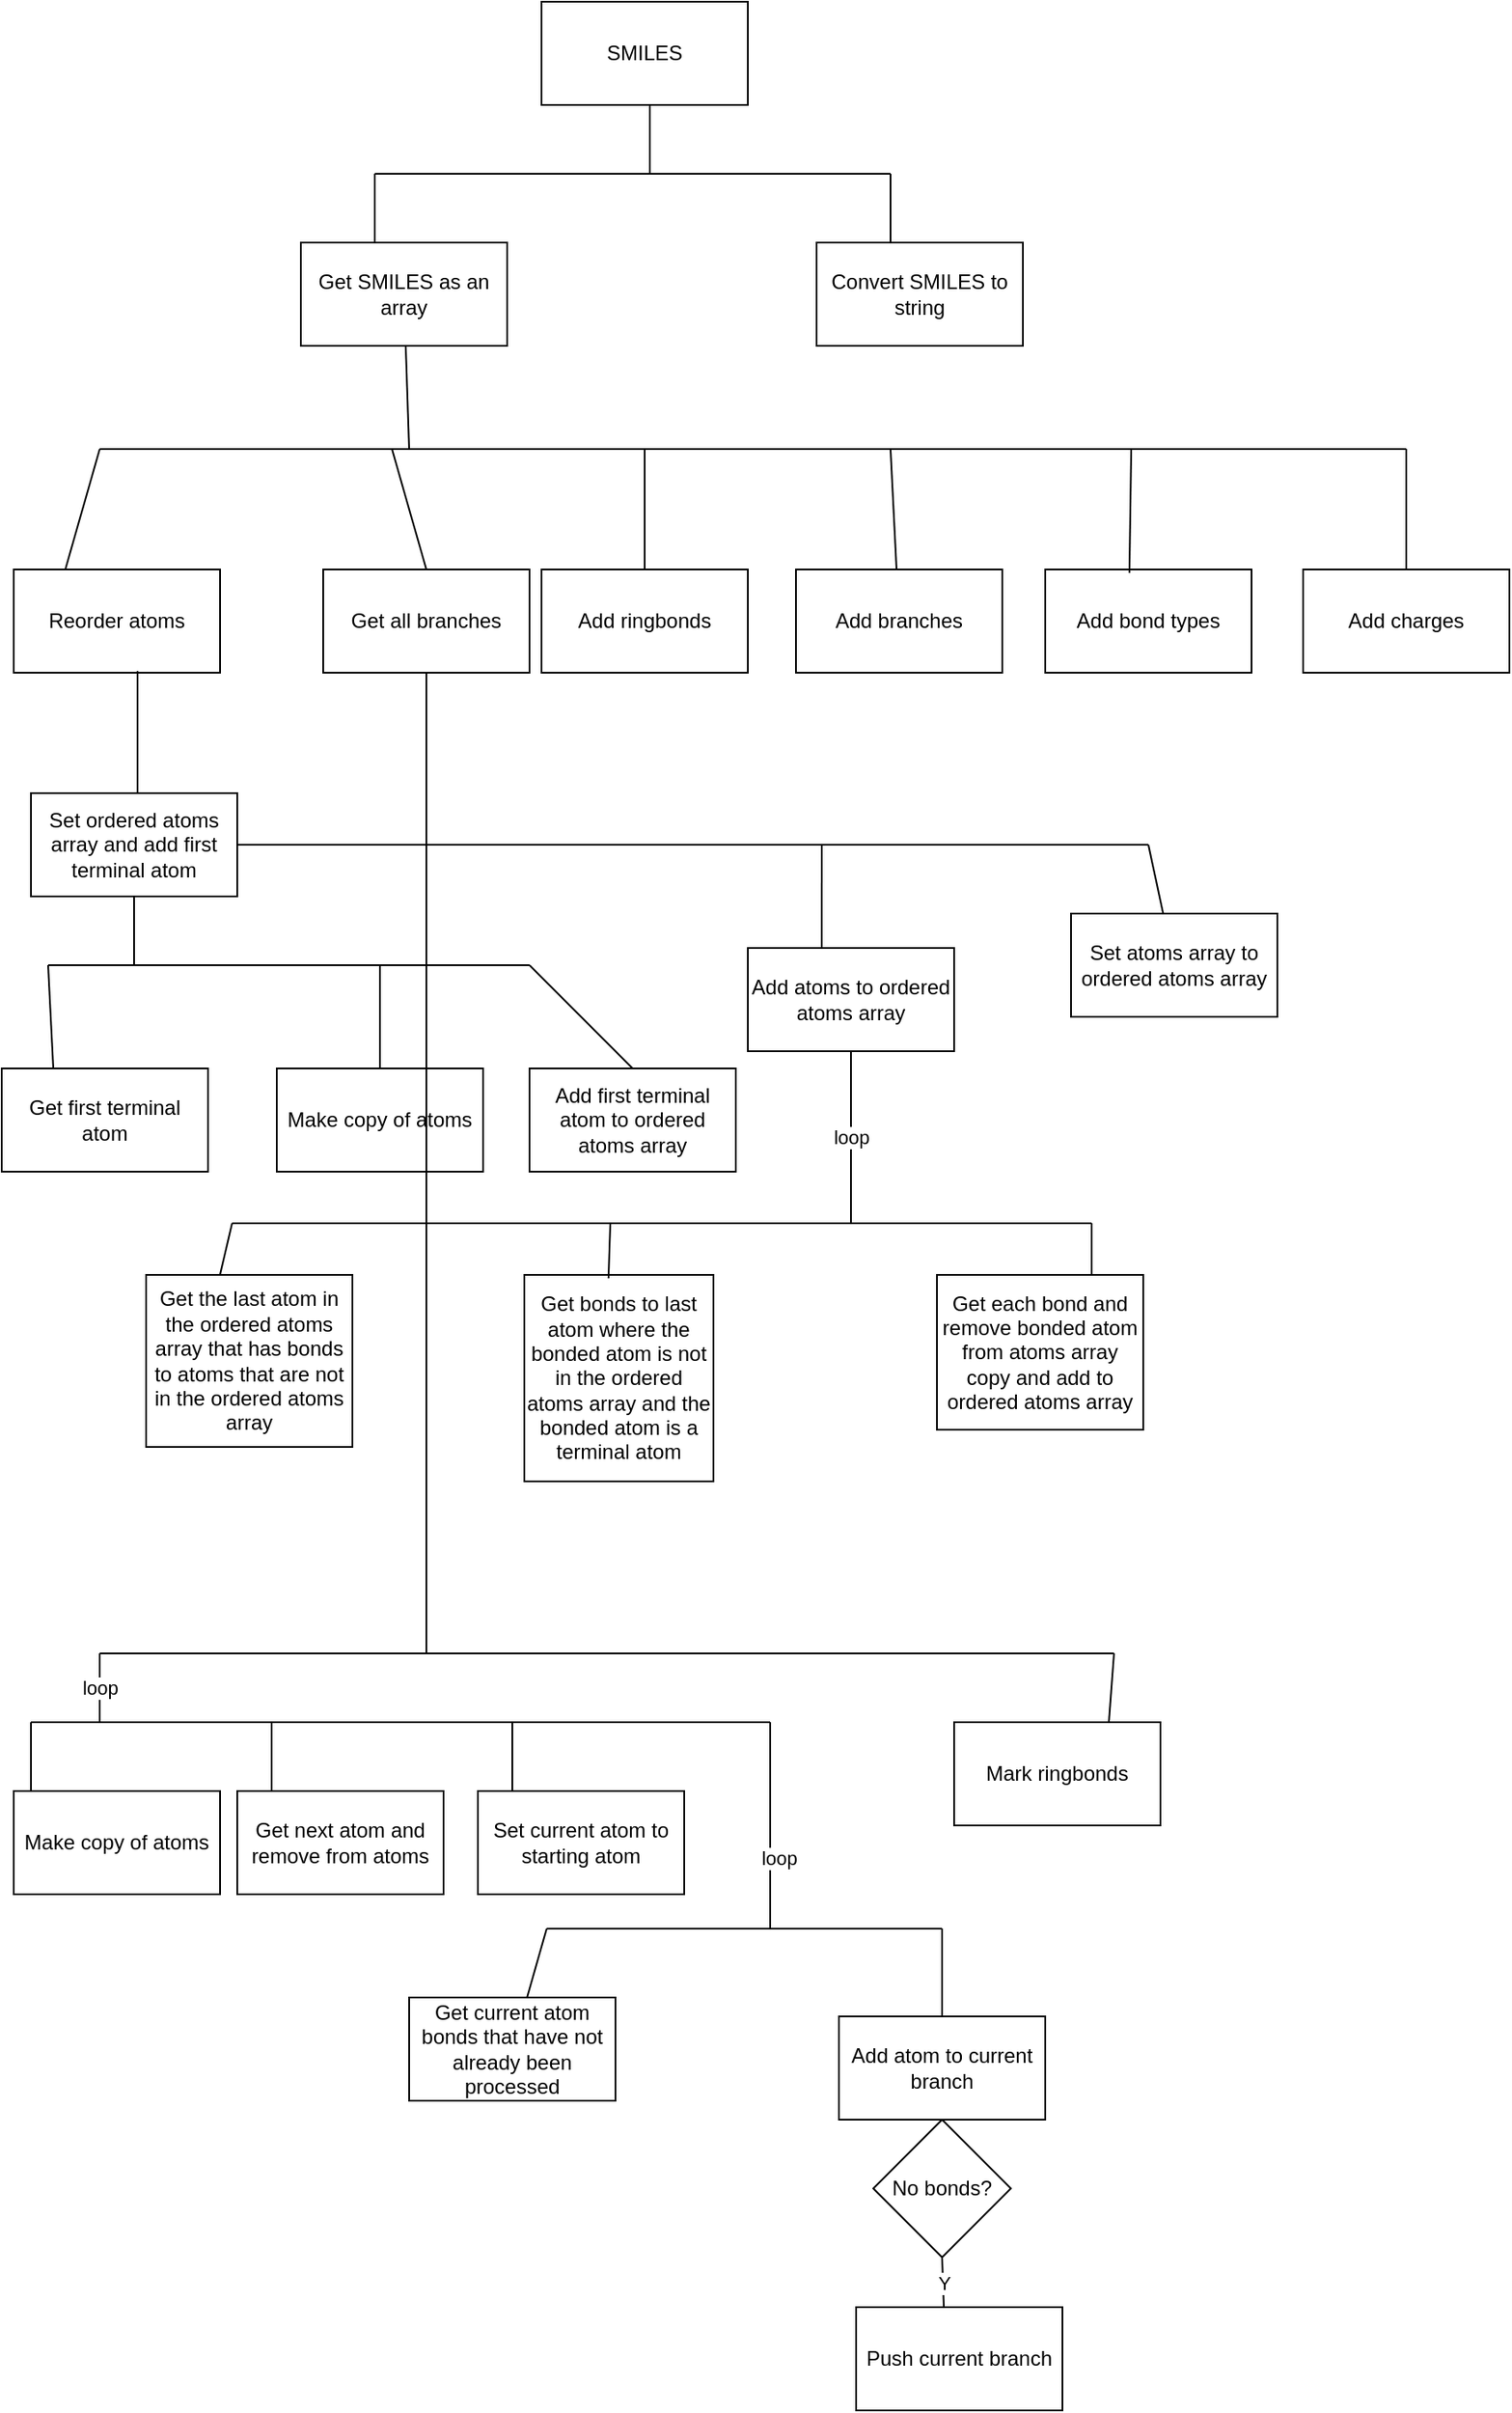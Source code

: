 <mxfile version="21.1.2" type="device">
  <diagram id="C5RBs43oDa-KdzZeNtuy" name="Page-1">
    <mxGraphModel dx="1349" dy="843" grid="1" gridSize="10" guides="1" tooltips="1" connect="1" arrows="1" fold="1" page="1" pageScale="1" pageWidth="1169" pageHeight="827" math="0" shadow="0">
      <root>
        <mxCell id="WIyWlLk6GJQsqaUBKTNV-0" />
        <mxCell id="WIyWlLk6GJQsqaUBKTNV-1" parent="WIyWlLk6GJQsqaUBKTNV-0" />
        <mxCell id="Bn8UO2Z1EcofimqB7ccs-1" value="SMILES" style="rounded=0;whiteSpace=wrap;html=1;" parent="WIyWlLk6GJQsqaUBKTNV-1" vertex="1">
          <mxGeometry x="317" y="40" width="120" height="60" as="geometry" />
        </mxCell>
        <mxCell id="Bn8UO2Z1EcofimqB7ccs-2" value="" style="endArrow=none;html=1;rounded=0;" parent="WIyWlLk6GJQsqaUBKTNV-1" edge="1">
          <mxGeometry width="50" height="50" relative="1" as="geometry">
            <mxPoint x="380" y="140" as="sourcePoint" />
            <mxPoint x="380" y="100" as="targetPoint" />
          </mxGeometry>
        </mxCell>
        <mxCell id="Bn8UO2Z1EcofimqB7ccs-3" value="" style="endArrow=none;html=1;rounded=0;" parent="WIyWlLk6GJQsqaUBKTNV-1" edge="1">
          <mxGeometry width="50" height="50" relative="1" as="geometry">
            <mxPoint x="220" y="140" as="sourcePoint" />
            <mxPoint x="520" y="140" as="targetPoint" />
          </mxGeometry>
        </mxCell>
        <mxCell id="Bn8UO2Z1EcofimqB7ccs-4" value="" style="endArrow=none;html=1;rounded=0;" parent="WIyWlLk6GJQsqaUBKTNV-1" edge="1">
          <mxGeometry width="50" height="50" relative="1" as="geometry">
            <mxPoint x="220" y="240" as="sourcePoint" />
            <mxPoint x="220" y="140" as="targetPoint" />
          </mxGeometry>
        </mxCell>
        <mxCell id="Bn8UO2Z1EcofimqB7ccs-5" value="" style="endArrow=none;html=1;rounded=0;" parent="WIyWlLk6GJQsqaUBKTNV-1" edge="1">
          <mxGeometry width="50" height="50" relative="1" as="geometry">
            <mxPoint x="520" y="240" as="sourcePoint" />
            <mxPoint x="520" y="140" as="targetPoint" />
          </mxGeometry>
        </mxCell>
        <mxCell id="Bn8UO2Z1EcofimqB7ccs-6" value="Get SMILES as an array" style="rounded=0;whiteSpace=wrap;html=1;" parent="WIyWlLk6GJQsqaUBKTNV-1" vertex="1">
          <mxGeometry x="177" y="180" width="120" height="60" as="geometry" />
        </mxCell>
        <mxCell id="Bn8UO2Z1EcofimqB7ccs-8" value="Convert SMILES to string" style="rounded=0;whiteSpace=wrap;html=1;" parent="WIyWlLk6GJQsqaUBKTNV-1" vertex="1">
          <mxGeometry x="477" y="180" width="120" height="60" as="geometry" />
        </mxCell>
        <mxCell id="Bn8UO2Z1EcofimqB7ccs-11" value="" style="endArrow=none;html=1;rounded=0;" parent="WIyWlLk6GJQsqaUBKTNV-1" edge="1">
          <mxGeometry width="50" height="50" relative="1" as="geometry">
            <mxPoint x="60" y="300" as="sourcePoint" />
            <mxPoint x="820" y="300" as="targetPoint" />
          </mxGeometry>
        </mxCell>
        <mxCell id="Bn8UO2Z1EcofimqB7ccs-13" value="" style="endArrow=none;html=1;rounded=0;exitX=0.25;exitY=0;exitDx=0;exitDy=0;" parent="WIyWlLk6GJQsqaUBKTNV-1" source="Bn8UO2Z1EcofimqB7ccs-14" edge="1">
          <mxGeometry width="50" height="50" relative="1" as="geometry">
            <mxPoint x="40" y="360" as="sourcePoint" />
            <mxPoint x="60" y="300" as="targetPoint" />
          </mxGeometry>
        </mxCell>
        <mxCell id="Bn8UO2Z1EcofimqB7ccs-14" value="Reorder atoms" style="rounded=0;whiteSpace=wrap;html=1;" parent="WIyWlLk6GJQsqaUBKTNV-1" vertex="1">
          <mxGeometry x="10" y="370" width="120" height="60" as="geometry" />
        </mxCell>
        <mxCell id="Bn8UO2Z1EcofimqB7ccs-15" value="Get all branches" style="rounded=0;whiteSpace=wrap;html=1;" parent="WIyWlLk6GJQsqaUBKTNV-1" vertex="1">
          <mxGeometry x="190" y="370" width="120" height="60" as="geometry" />
        </mxCell>
        <mxCell id="Bn8UO2Z1EcofimqB7ccs-16" value="" style="endArrow=none;html=1;rounded=0;exitX=0.5;exitY=0;exitDx=0;exitDy=0;" parent="WIyWlLk6GJQsqaUBKTNV-1" source="Bn8UO2Z1EcofimqB7ccs-15" edge="1">
          <mxGeometry width="50" height="50" relative="1" as="geometry">
            <mxPoint x="150" y="350" as="sourcePoint" />
            <mxPoint x="230" y="300" as="targetPoint" />
            <Array as="points" />
          </mxGeometry>
        </mxCell>
        <mxCell id="Bn8UO2Z1EcofimqB7ccs-18" value="" style="endArrow=none;html=1;rounded=0;" parent="WIyWlLk6GJQsqaUBKTNV-1" target="Bn8UO2Z1EcofimqB7ccs-6" edge="1">
          <mxGeometry width="50" height="50" relative="1" as="geometry">
            <mxPoint x="240" y="300" as="sourcePoint" />
            <mxPoint x="340" y="300" as="targetPoint" />
          </mxGeometry>
        </mxCell>
        <mxCell id="10SMz45OSjCR3iIAlARN-2" value="Add ringbonds" style="rounded=0;whiteSpace=wrap;html=1;" parent="WIyWlLk6GJQsqaUBKTNV-1" vertex="1">
          <mxGeometry x="317" y="370" width="120" height="60" as="geometry" />
        </mxCell>
        <mxCell id="10SMz45OSjCR3iIAlARN-4" value="" style="endArrow=none;html=1;rounded=0;exitX=0.5;exitY=0;exitDx=0;exitDy=0;" parent="WIyWlLk6GJQsqaUBKTNV-1" source="10SMz45OSjCR3iIAlARN-2" edge="1">
          <mxGeometry width="50" height="50" relative="1" as="geometry">
            <mxPoint x="620" y="380" as="sourcePoint" />
            <mxPoint x="377" y="300" as="targetPoint" />
          </mxGeometry>
        </mxCell>
        <mxCell id="MTX4Hw7dYFV_dMBHrg-P-3" value="Add branches" style="rounded=0;whiteSpace=wrap;html=1;" parent="WIyWlLk6GJQsqaUBKTNV-1" vertex="1">
          <mxGeometry x="465" y="370" width="120" height="60" as="geometry" />
        </mxCell>
        <mxCell id="MTX4Hw7dYFV_dMBHrg-P-4" value="" style="endArrow=none;html=1;rounded=0;" parent="WIyWlLk6GJQsqaUBKTNV-1" source="MTX4Hw7dYFV_dMBHrg-P-3" edge="1">
          <mxGeometry width="50" height="50" relative="1" as="geometry">
            <mxPoint x="650" y="400" as="sourcePoint" />
            <mxPoint x="520" y="300" as="targetPoint" />
          </mxGeometry>
        </mxCell>
        <mxCell id="MTX4Hw7dYFV_dMBHrg-P-5" value="Add bond types" style="rounded=0;whiteSpace=wrap;html=1;" parent="WIyWlLk6GJQsqaUBKTNV-1" vertex="1">
          <mxGeometry x="610" y="370" width="120" height="60" as="geometry" />
        </mxCell>
        <mxCell id="MTX4Hw7dYFV_dMBHrg-P-6" value="" style="endArrow=none;html=1;rounded=0;exitX=0.408;exitY=0.033;exitDx=0;exitDy=0;exitPerimeter=0;" parent="WIyWlLk6GJQsqaUBKTNV-1" source="MTX4Hw7dYFV_dMBHrg-P-5" edge="1">
          <mxGeometry width="50" height="50" relative="1" as="geometry">
            <mxPoint x="760" y="370" as="sourcePoint" />
            <mxPoint x="660" y="300" as="targetPoint" />
          </mxGeometry>
        </mxCell>
        <mxCell id="MTX4Hw7dYFV_dMBHrg-P-7" value="Add charges" style="rounded=0;whiteSpace=wrap;html=1;" parent="WIyWlLk6GJQsqaUBKTNV-1" vertex="1">
          <mxGeometry x="760" y="370" width="120" height="60" as="geometry" />
        </mxCell>
        <mxCell id="MTX4Hw7dYFV_dMBHrg-P-9" value="" style="endArrow=none;html=1;rounded=0;entryX=0.5;entryY=0;entryDx=0;entryDy=0;" parent="WIyWlLk6GJQsqaUBKTNV-1" target="MTX4Hw7dYFV_dMBHrg-P-7" edge="1">
          <mxGeometry width="50" height="50" relative="1" as="geometry">
            <mxPoint x="820" y="300" as="sourcePoint" />
            <mxPoint x="880" y="230" as="targetPoint" />
          </mxGeometry>
        </mxCell>
        <mxCell id="xq845_-OSrjCXdo0gFH1-3" value="Get first terminal atom" style="rounded=0;whiteSpace=wrap;html=1;" parent="WIyWlLk6GJQsqaUBKTNV-1" vertex="1">
          <mxGeometry x="3" y="660" width="120" height="60" as="geometry" />
        </mxCell>
        <mxCell id="xq845_-OSrjCXdo0gFH1-4" value="Add first terminal atom to ordered atoms array" style="rounded=0;whiteSpace=wrap;html=1;" parent="WIyWlLk6GJQsqaUBKTNV-1" vertex="1">
          <mxGeometry x="310" y="660" width="120" height="60" as="geometry" />
        </mxCell>
        <mxCell id="xq845_-OSrjCXdo0gFH1-6" value="" style="endArrow=none;html=1;rounded=0;exitX=1;exitY=0.5;exitDx=0;exitDy=0;" parent="WIyWlLk6GJQsqaUBKTNV-1" source="xq845_-OSrjCXdo0gFH1-31" edge="1">
          <mxGeometry width="50" height="50" relative="1" as="geometry">
            <mxPoint x="455" y="520" as="sourcePoint" />
            <mxPoint x="670" y="530" as="targetPoint" />
          </mxGeometry>
        </mxCell>
        <mxCell id="xq845_-OSrjCXdo0gFH1-7" value="" style="endArrow=none;html=1;rounded=0;exitX=0.25;exitY=0;exitDx=0;exitDy=0;" parent="WIyWlLk6GJQsqaUBKTNV-1" source="xq845_-OSrjCXdo0gFH1-3" edge="1">
          <mxGeometry width="50" height="50" relative="1" as="geometry">
            <mxPoint x="383" y="740" as="sourcePoint" />
            <mxPoint x="30" y="600" as="targetPoint" />
          </mxGeometry>
        </mxCell>
        <mxCell id="xq845_-OSrjCXdo0gFH1-8" value="" style="endArrow=none;html=1;rounded=0;exitX=0.5;exitY=0;exitDx=0;exitDy=0;" parent="WIyWlLk6GJQsqaUBKTNV-1" source="xq845_-OSrjCXdo0gFH1-4" edge="1">
          <mxGeometry width="50" height="50" relative="1" as="geometry">
            <mxPoint x="433" y="690" as="sourcePoint" />
            <mxPoint x="310" y="600" as="targetPoint" />
          </mxGeometry>
        </mxCell>
        <mxCell id="xq845_-OSrjCXdo0gFH1-9" value="Make copy of atoms" style="rounded=0;whiteSpace=wrap;html=1;" parent="WIyWlLk6GJQsqaUBKTNV-1" vertex="1">
          <mxGeometry x="163" y="660" width="120" height="60" as="geometry" />
        </mxCell>
        <mxCell id="xq845_-OSrjCXdo0gFH1-10" value="" style="endArrow=none;html=1;rounded=0;" parent="WIyWlLk6GJQsqaUBKTNV-1" source="xq845_-OSrjCXdo0gFH1-9" edge="1">
          <mxGeometry width="50" height="50" relative="1" as="geometry">
            <mxPoint x="183" y="800" as="sourcePoint" />
            <mxPoint x="223" y="600" as="targetPoint" />
          </mxGeometry>
        </mxCell>
        <mxCell id="xq845_-OSrjCXdo0gFH1-11" value="" style="endArrow=none;html=1;rounded=0;exitX=0.358;exitY=0;exitDx=0;exitDy=0;exitPerimeter=0;" parent="WIyWlLk6GJQsqaUBKTNV-1" source="xq845_-OSrjCXdo0gFH1-12" edge="1">
          <mxGeometry width="50" height="50" relative="1" as="geometry">
            <mxPoint x="485" y="570" as="sourcePoint" />
            <mxPoint x="480" y="530" as="targetPoint" />
          </mxGeometry>
        </mxCell>
        <mxCell id="xq845_-OSrjCXdo0gFH1-12" value="Add atoms to ordered atoms array" style="rounded=0;whiteSpace=wrap;html=1;" parent="WIyWlLk6GJQsqaUBKTNV-1" vertex="1">
          <mxGeometry x="437" y="590" width="120" height="60" as="geometry" />
        </mxCell>
        <mxCell id="xq845_-OSrjCXdo0gFH1-13" value="loop" style="endArrow=none;html=1;rounded=0;entryX=0.5;entryY=1;entryDx=0;entryDy=0;" parent="WIyWlLk6GJQsqaUBKTNV-1" target="xq845_-OSrjCXdo0gFH1-12" edge="1">
          <mxGeometry width="50" height="50" relative="1" as="geometry">
            <mxPoint x="497" y="750" as="sourcePoint" />
            <mxPoint x="560" y="830" as="targetPoint" />
          </mxGeometry>
        </mxCell>
        <mxCell id="xq845_-OSrjCXdo0gFH1-14" value="" style="endArrow=none;html=1;rounded=0;entryX=0.6;entryY=0.983;entryDx=0;entryDy=0;entryPerimeter=0;" parent="WIyWlLk6GJQsqaUBKTNV-1" target="Bn8UO2Z1EcofimqB7ccs-14" edge="1">
          <mxGeometry width="50" height="50" relative="1" as="geometry">
            <mxPoint x="82" y="500" as="sourcePoint" />
            <mxPoint x="140" y="440" as="targetPoint" />
          </mxGeometry>
        </mxCell>
        <mxCell id="xq845_-OSrjCXdo0gFH1-15" value="" style="endArrow=none;html=1;rounded=0;" parent="WIyWlLk6GJQsqaUBKTNV-1" edge="1">
          <mxGeometry width="50" height="50" relative="1" as="geometry">
            <mxPoint x="137" y="750" as="sourcePoint" />
            <mxPoint x="637" y="750" as="targetPoint" />
          </mxGeometry>
        </mxCell>
        <mxCell id="xq845_-OSrjCXdo0gFH1-16" value="Get the last atom in the ordered atoms array that has bonds to atoms that are not in the ordered atoms array" style="rounded=0;whiteSpace=wrap;html=1;" parent="WIyWlLk6GJQsqaUBKTNV-1" vertex="1">
          <mxGeometry x="87" y="780" width="120" height="100" as="geometry" />
        </mxCell>
        <mxCell id="xq845_-OSrjCXdo0gFH1-17" value="" style="endArrow=none;html=1;rounded=0;exitX=0.358;exitY=0;exitDx=0;exitDy=0;exitPerimeter=0;" parent="WIyWlLk6GJQsqaUBKTNV-1" source="xq845_-OSrjCXdo0gFH1-16" edge="1">
          <mxGeometry width="50" height="50" relative="1" as="geometry">
            <mxPoint x="47" y="760" as="sourcePoint" />
            <mxPoint x="137" y="750" as="targetPoint" />
          </mxGeometry>
        </mxCell>
        <mxCell id="xq845_-OSrjCXdo0gFH1-19" value="Get bonds to last atom where the bonded atom is not in the ordered atoms array and the bonded atom is a terminal atom" style="rounded=0;whiteSpace=wrap;html=1;" parent="WIyWlLk6GJQsqaUBKTNV-1" vertex="1">
          <mxGeometry x="307" y="780" width="110" height="120" as="geometry" />
        </mxCell>
        <mxCell id="xq845_-OSrjCXdo0gFH1-20" value="" style="endArrow=none;html=1;rounded=0;exitX=0.445;exitY=0.017;exitDx=0;exitDy=0;exitPerimeter=0;" parent="WIyWlLk6GJQsqaUBKTNV-1" source="xq845_-OSrjCXdo0gFH1-19" edge="1">
          <mxGeometry width="50" height="50" relative="1" as="geometry">
            <mxPoint x="407" y="840" as="sourcePoint" />
            <mxPoint x="357" y="750" as="targetPoint" />
          </mxGeometry>
        </mxCell>
        <mxCell id="xq845_-OSrjCXdo0gFH1-21" value="Get each bond and remove bonded atom from atoms array copy and add to ordered atoms array" style="rounded=0;whiteSpace=wrap;html=1;" parent="WIyWlLk6GJQsqaUBKTNV-1" vertex="1">
          <mxGeometry x="547" y="780" width="120" height="90" as="geometry" />
        </mxCell>
        <mxCell id="xq845_-OSrjCXdo0gFH1-22" value="" style="endArrow=none;html=1;rounded=0;exitX=0.75;exitY=0;exitDx=0;exitDy=0;" parent="WIyWlLk6GJQsqaUBKTNV-1" source="xq845_-OSrjCXdo0gFH1-21" edge="1">
          <mxGeometry width="50" height="50" relative="1" as="geometry">
            <mxPoint x="687" y="690" as="sourcePoint" />
            <mxPoint x="637" y="750" as="targetPoint" />
          </mxGeometry>
        </mxCell>
        <mxCell id="xq845_-OSrjCXdo0gFH1-23" value="Set atoms array to ordered atoms array&lt;br&gt;" style="rounded=0;whiteSpace=wrap;html=1;" parent="WIyWlLk6GJQsqaUBKTNV-1" vertex="1">
          <mxGeometry x="625" y="570" width="120" height="60" as="geometry" />
        </mxCell>
        <mxCell id="xq845_-OSrjCXdo0gFH1-24" value="" style="endArrow=none;html=1;rounded=0;" parent="WIyWlLk6GJQsqaUBKTNV-1" target="xq845_-OSrjCXdo0gFH1-23" edge="1">
          <mxGeometry width="50" height="50" relative="1" as="geometry">
            <mxPoint x="670" y="530" as="sourcePoint" />
            <mxPoint x="675" y="560" as="targetPoint" />
          </mxGeometry>
        </mxCell>
        <mxCell id="xq845_-OSrjCXdo0gFH1-25" value="" style="endArrow=none;html=1;rounded=0;" parent="WIyWlLk6GJQsqaUBKTNV-1" target="Bn8UO2Z1EcofimqB7ccs-15" edge="1">
          <mxGeometry width="50" height="50" relative="1" as="geometry">
            <mxPoint x="250" y="1000" as="sourcePoint" />
            <mxPoint x="290" y="910" as="targetPoint" />
          </mxGeometry>
        </mxCell>
        <mxCell id="xq845_-OSrjCXdo0gFH1-26" value="" style="endArrow=none;html=1;rounded=0;" parent="WIyWlLk6GJQsqaUBKTNV-1" edge="1">
          <mxGeometry width="50" height="50" relative="1" as="geometry">
            <mxPoint x="60" y="1000" as="sourcePoint" />
            <mxPoint x="650" y="1000" as="targetPoint" />
          </mxGeometry>
        </mxCell>
        <mxCell id="xq845_-OSrjCXdo0gFH1-29" value="Mark ringbonds" style="rounded=0;whiteSpace=wrap;html=1;" parent="WIyWlLk6GJQsqaUBKTNV-1" vertex="1">
          <mxGeometry x="557" y="1040" width="120" height="60" as="geometry" />
        </mxCell>
        <mxCell id="xq845_-OSrjCXdo0gFH1-31" value="Set ordered atoms array and add first terminal atom" style="rounded=0;whiteSpace=wrap;html=1;" parent="WIyWlLk6GJQsqaUBKTNV-1" vertex="1">
          <mxGeometry x="20" y="500" width="120" height="60" as="geometry" />
        </mxCell>
        <mxCell id="xq845_-OSrjCXdo0gFH1-32" value="" style="endArrow=none;html=1;rounded=0;" parent="WIyWlLk6GJQsqaUBKTNV-1" target="xq845_-OSrjCXdo0gFH1-31" edge="1">
          <mxGeometry width="50" height="50" relative="1" as="geometry">
            <mxPoint x="80" y="600" as="sourcePoint" />
            <mxPoint x="80" y="560" as="targetPoint" />
          </mxGeometry>
        </mxCell>
        <mxCell id="xq845_-OSrjCXdo0gFH1-33" value="" style="endArrow=none;html=1;rounded=0;" parent="WIyWlLk6GJQsqaUBKTNV-1" edge="1">
          <mxGeometry width="50" height="50" relative="1" as="geometry">
            <mxPoint x="30" y="600" as="sourcePoint" />
            <mxPoint x="310" y="600" as="targetPoint" />
          </mxGeometry>
        </mxCell>
        <mxCell id="AHz7fSv9pfSPmINVrZF8-0" value="loop" style="endArrow=none;html=1;rounded=0;" edge="1" parent="WIyWlLk6GJQsqaUBKTNV-1">
          <mxGeometry width="50" height="50" relative="1" as="geometry">
            <mxPoint x="60" y="1040" as="sourcePoint" />
            <mxPoint x="60" y="1000" as="targetPoint" />
          </mxGeometry>
        </mxCell>
        <mxCell id="AHz7fSv9pfSPmINVrZF8-4" value="" style="endArrow=none;html=1;rounded=0;" edge="1" parent="WIyWlLk6GJQsqaUBKTNV-1">
          <mxGeometry width="50" height="50" relative="1" as="geometry">
            <mxPoint x="20" y="1040" as="sourcePoint" />
            <mxPoint x="450" y="1040" as="targetPoint" />
          </mxGeometry>
        </mxCell>
        <mxCell id="AHz7fSv9pfSPmINVrZF8-5" value="" style="endArrow=none;html=1;rounded=0;" edge="1" parent="WIyWlLk6GJQsqaUBKTNV-1">
          <mxGeometry width="50" height="50" relative="1" as="geometry">
            <mxPoint x="20" y="1080" as="sourcePoint" />
            <mxPoint x="20" y="1040" as="targetPoint" />
          </mxGeometry>
        </mxCell>
        <mxCell id="AHz7fSv9pfSPmINVrZF8-6" value="Make copy of atoms" style="rounded=0;whiteSpace=wrap;html=1;" vertex="1" parent="WIyWlLk6GJQsqaUBKTNV-1">
          <mxGeometry x="10" y="1080" width="120" height="60" as="geometry" />
        </mxCell>
        <mxCell id="AHz7fSv9pfSPmINVrZF8-7" value="" style="endArrow=none;html=1;rounded=0;" edge="1" parent="WIyWlLk6GJQsqaUBKTNV-1">
          <mxGeometry width="50" height="50" relative="1" as="geometry">
            <mxPoint x="160" y="1080" as="sourcePoint" />
            <mxPoint x="160" y="1040" as="targetPoint" />
          </mxGeometry>
        </mxCell>
        <mxCell id="AHz7fSv9pfSPmINVrZF8-8" value="Get next atom and remove from atoms" style="rounded=0;whiteSpace=wrap;html=1;" vertex="1" parent="WIyWlLk6GJQsqaUBKTNV-1">
          <mxGeometry x="140" y="1080" width="120" height="60" as="geometry" />
        </mxCell>
        <mxCell id="AHz7fSv9pfSPmINVrZF8-9" value="" style="endArrow=none;html=1;rounded=0;" edge="1" parent="WIyWlLk6GJQsqaUBKTNV-1">
          <mxGeometry width="50" height="50" relative="1" as="geometry">
            <mxPoint x="300" y="1080" as="sourcePoint" />
            <mxPoint x="300" y="1040" as="targetPoint" />
          </mxGeometry>
        </mxCell>
        <mxCell id="AHz7fSv9pfSPmINVrZF8-10" value="Set current atom to starting atom" style="rounded=0;whiteSpace=wrap;html=1;" vertex="1" parent="WIyWlLk6GJQsqaUBKTNV-1">
          <mxGeometry x="280" y="1080" width="120" height="60" as="geometry" />
        </mxCell>
        <mxCell id="AHz7fSv9pfSPmINVrZF8-11" value="" style="endArrow=none;html=1;rounded=0;" edge="1" parent="WIyWlLk6GJQsqaUBKTNV-1">
          <mxGeometry width="50" height="50" relative="1" as="geometry">
            <mxPoint x="450" y="1160" as="sourcePoint" />
            <mxPoint x="450" y="1040" as="targetPoint" />
          </mxGeometry>
        </mxCell>
        <mxCell id="AHz7fSv9pfSPmINVrZF8-13" value="loop" style="edgeLabel;html=1;align=center;verticalAlign=middle;resizable=0;points=[];" vertex="1" connectable="0" parent="AHz7fSv9pfSPmINVrZF8-11">
          <mxGeometry x="-0.317" y="-5" relative="1" as="geometry">
            <mxPoint as="offset" />
          </mxGeometry>
        </mxCell>
        <mxCell id="AHz7fSv9pfSPmINVrZF8-12" value="" style="endArrow=none;html=1;rounded=0;" edge="1" parent="WIyWlLk6GJQsqaUBKTNV-1">
          <mxGeometry width="50" height="50" relative="1" as="geometry">
            <mxPoint x="320" y="1160" as="sourcePoint" />
            <mxPoint x="550" y="1160" as="targetPoint" />
          </mxGeometry>
        </mxCell>
        <mxCell id="AHz7fSv9pfSPmINVrZF8-14" value="" style="endArrow=none;html=1;rounded=0;" edge="1" parent="WIyWlLk6GJQsqaUBKTNV-1" source="AHz7fSv9pfSPmINVrZF8-15">
          <mxGeometry width="50" height="50" relative="1" as="geometry">
            <mxPoint x="320" y="1200" as="sourcePoint" />
            <mxPoint x="320" y="1160" as="targetPoint" />
          </mxGeometry>
        </mxCell>
        <mxCell id="AHz7fSv9pfSPmINVrZF8-15" value="Get current atom bonds that have not already been processed" style="rounded=0;whiteSpace=wrap;html=1;" vertex="1" parent="WIyWlLk6GJQsqaUBKTNV-1">
          <mxGeometry x="240" y="1200" width="120" height="60" as="geometry" />
        </mxCell>
        <mxCell id="AHz7fSv9pfSPmINVrZF8-16" value="Push current branch" style="rounded=0;whiteSpace=wrap;html=1;" vertex="1" parent="WIyWlLk6GJQsqaUBKTNV-1">
          <mxGeometry x="500" y="1380" width="120" height="60" as="geometry" />
        </mxCell>
        <mxCell id="AHz7fSv9pfSPmINVrZF8-17" value="No bonds?" style="rhombus;whiteSpace=wrap;html=1;" vertex="1" parent="WIyWlLk6GJQsqaUBKTNV-1">
          <mxGeometry x="510" y="1271" width="80" height="80" as="geometry" />
        </mxCell>
        <mxCell id="AHz7fSv9pfSPmINVrZF8-18" value="Y" style="endArrow=none;html=1;rounded=0;entryX=0.5;entryY=1;entryDx=0;entryDy=0;exitX=0.425;exitY=0;exitDx=0;exitDy=0;exitPerimeter=0;" edge="1" parent="WIyWlLk6GJQsqaUBKTNV-1" source="AHz7fSv9pfSPmINVrZF8-16" target="AHz7fSv9pfSPmINVrZF8-17">
          <mxGeometry width="50" height="50" relative="1" as="geometry">
            <mxPoint x="240" y="1360" as="sourcePoint" />
            <mxPoint x="270" y="1360" as="targetPoint" />
          </mxGeometry>
        </mxCell>
        <mxCell id="AHz7fSv9pfSPmINVrZF8-19" value="Add atom to current branch&lt;br&gt;" style="rounded=0;whiteSpace=wrap;html=1;" vertex="1" parent="WIyWlLk6GJQsqaUBKTNV-1">
          <mxGeometry x="490" y="1211" width="120" height="60" as="geometry" />
        </mxCell>
        <mxCell id="AHz7fSv9pfSPmINVrZF8-20" value="" style="endArrow=none;html=1;rounded=0;" edge="1" parent="WIyWlLk6GJQsqaUBKTNV-1" source="AHz7fSv9pfSPmINVrZF8-19">
          <mxGeometry width="50" height="50" relative="1" as="geometry">
            <mxPoint x="560" y="1240" as="sourcePoint" />
            <mxPoint x="550" y="1160" as="targetPoint" />
          </mxGeometry>
        </mxCell>
        <mxCell id="AHz7fSv9pfSPmINVrZF8-22" value="" style="endArrow=none;html=1;rounded=0;entryX=0.75;entryY=0;entryDx=0;entryDy=0;" edge="1" parent="WIyWlLk6GJQsqaUBKTNV-1" target="xq845_-OSrjCXdo0gFH1-29">
          <mxGeometry width="50" height="50" relative="1" as="geometry">
            <mxPoint x="650" y="1000" as="sourcePoint" />
            <mxPoint x="760" y="950" as="targetPoint" />
          </mxGeometry>
        </mxCell>
      </root>
    </mxGraphModel>
  </diagram>
</mxfile>

